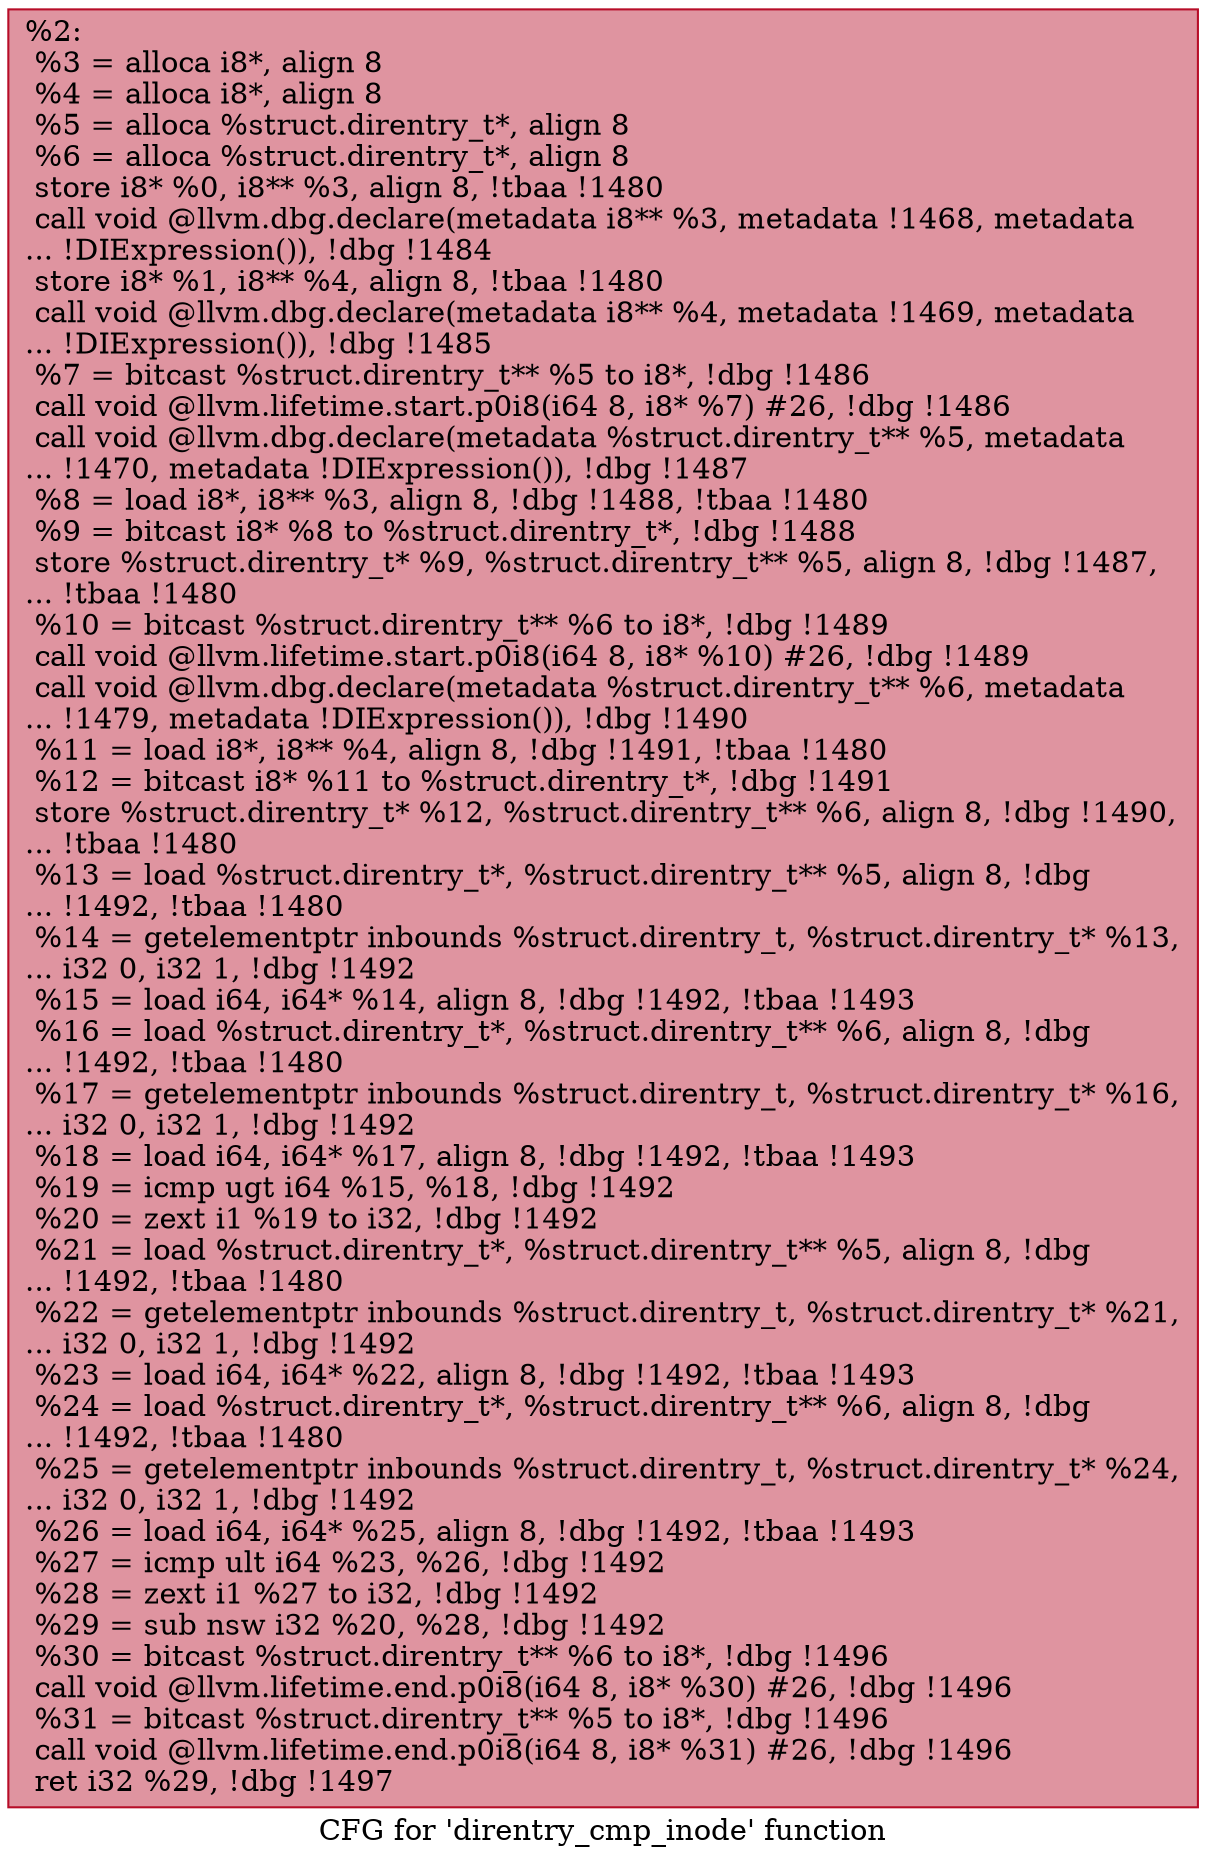 digraph "CFG for 'direntry_cmp_inode' function" {
	label="CFG for 'direntry_cmp_inode' function";

	Node0x1141170 [shape=record,color="#b70d28ff", style=filled, fillcolor="#b70d2870",label="{%2:\l  %3 = alloca i8*, align 8\l  %4 = alloca i8*, align 8\l  %5 = alloca %struct.direntry_t*, align 8\l  %6 = alloca %struct.direntry_t*, align 8\l  store i8* %0, i8** %3, align 8, !tbaa !1480\l  call void @llvm.dbg.declare(metadata i8** %3, metadata !1468, metadata\l... !DIExpression()), !dbg !1484\l  store i8* %1, i8** %4, align 8, !tbaa !1480\l  call void @llvm.dbg.declare(metadata i8** %4, metadata !1469, metadata\l... !DIExpression()), !dbg !1485\l  %7 = bitcast %struct.direntry_t** %5 to i8*, !dbg !1486\l  call void @llvm.lifetime.start.p0i8(i64 8, i8* %7) #26, !dbg !1486\l  call void @llvm.dbg.declare(metadata %struct.direntry_t** %5, metadata\l... !1470, metadata !DIExpression()), !dbg !1487\l  %8 = load i8*, i8** %3, align 8, !dbg !1488, !tbaa !1480\l  %9 = bitcast i8* %8 to %struct.direntry_t*, !dbg !1488\l  store %struct.direntry_t* %9, %struct.direntry_t** %5, align 8, !dbg !1487,\l... !tbaa !1480\l  %10 = bitcast %struct.direntry_t** %6 to i8*, !dbg !1489\l  call void @llvm.lifetime.start.p0i8(i64 8, i8* %10) #26, !dbg !1489\l  call void @llvm.dbg.declare(metadata %struct.direntry_t** %6, metadata\l... !1479, metadata !DIExpression()), !dbg !1490\l  %11 = load i8*, i8** %4, align 8, !dbg !1491, !tbaa !1480\l  %12 = bitcast i8* %11 to %struct.direntry_t*, !dbg !1491\l  store %struct.direntry_t* %12, %struct.direntry_t** %6, align 8, !dbg !1490,\l... !tbaa !1480\l  %13 = load %struct.direntry_t*, %struct.direntry_t** %5, align 8, !dbg\l... !1492, !tbaa !1480\l  %14 = getelementptr inbounds %struct.direntry_t, %struct.direntry_t* %13,\l... i32 0, i32 1, !dbg !1492\l  %15 = load i64, i64* %14, align 8, !dbg !1492, !tbaa !1493\l  %16 = load %struct.direntry_t*, %struct.direntry_t** %6, align 8, !dbg\l... !1492, !tbaa !1480\l  %17 = getelementptr inbounds %struct.direntry_t, %struct.direntry_t* %16,\l... i32 0, i32 1, !dbg !1492\l  %18 = load i64, i64* %17, align 8, !dbg !1492, !tbaa !1493\l  %19 = icmp ugt i64 %15, %18, !dbg !1492\l  %20 = zext i1 %19 to i32, !dbg !1492\l  %21 = load %struct.direntry_t*, %struct.direntry_t** %5, align 8, !dbg\l... !1492, !tbaa !1480\l  %22 = getelementptr inbounds %struct.direntry_t, %struct.direntry_t* %21,\l... i32 0, i32 1, !dbg !1492\l  %23 = load i64, i64* %22, align 8, !dbg !1492, !tbaa !1493\l  %24 = load %struct.direntry_t*, %struct.direntry_t** %6, align 8, !dbg\l... !1492, !tbaa !1480\l  %25 = getelementptr inbounds %struct.direntry_t, %struct.direntry_t* %24,\l... i32 0, i32 1, !dbg !1492\l  %26 = load i64, i64* %25, align 8, !dbg !1492, !tbaa !1493\l  %27 = icmp ult i64 %23, %26, !dbg !1492\l  %28 = zext i1 %27 to i32, !dbg !1492\l  %29 = sub nsw i32 %20, %28, !dbg !1492\l  %30 = bitcast %struct.direntry_t** %6 to i8*, !dbg !1496\l  call void @llvm.lifetime.end.p0i8(i64 8, i8* %30) #26, !dbg !1496\l  %31 = bitcast %struct.direntry_t** %5 to i8*, !dbg !1496\l  call void @llvm.lifetime.end.p0i8(i64 8, i8* %31) #26, !dbg !1496\l  ret i32 %29, !dbg !1497\l}"];
}
